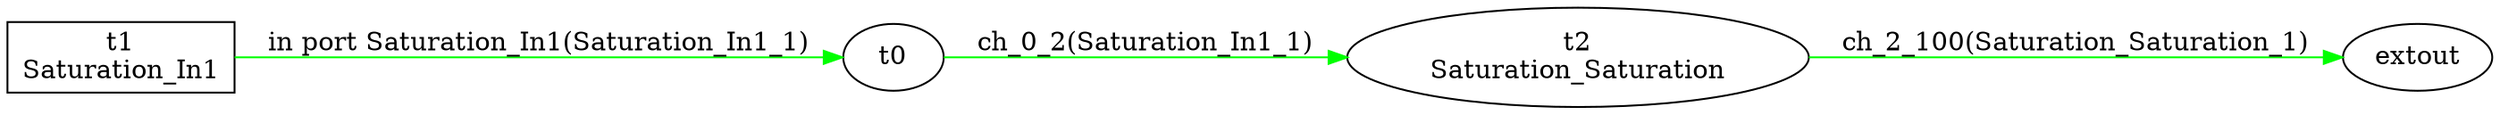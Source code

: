 digraph csp {
	graph [rankdir=LR];
	Saturation_Saturation	 [label="t2\nSaturation_Saturation"];
	t0 -> Saturation_Saturation	 [color=green,
		label="ch_0_2(Saturation_In1_1)"];
	extout	 [label=extout];
	Saturation_In1	 [label="t1\nSaturation_In1",
		shape=box];
	Saturation_In1 -> t0	 [color=green,
		label="in port Saturation_In1(Saturation_In1_1)"];
	Saturation_Saturation -> extout	 [color=green,
		label="ch_2_100(Saturation_Saturation_1)"];
}
